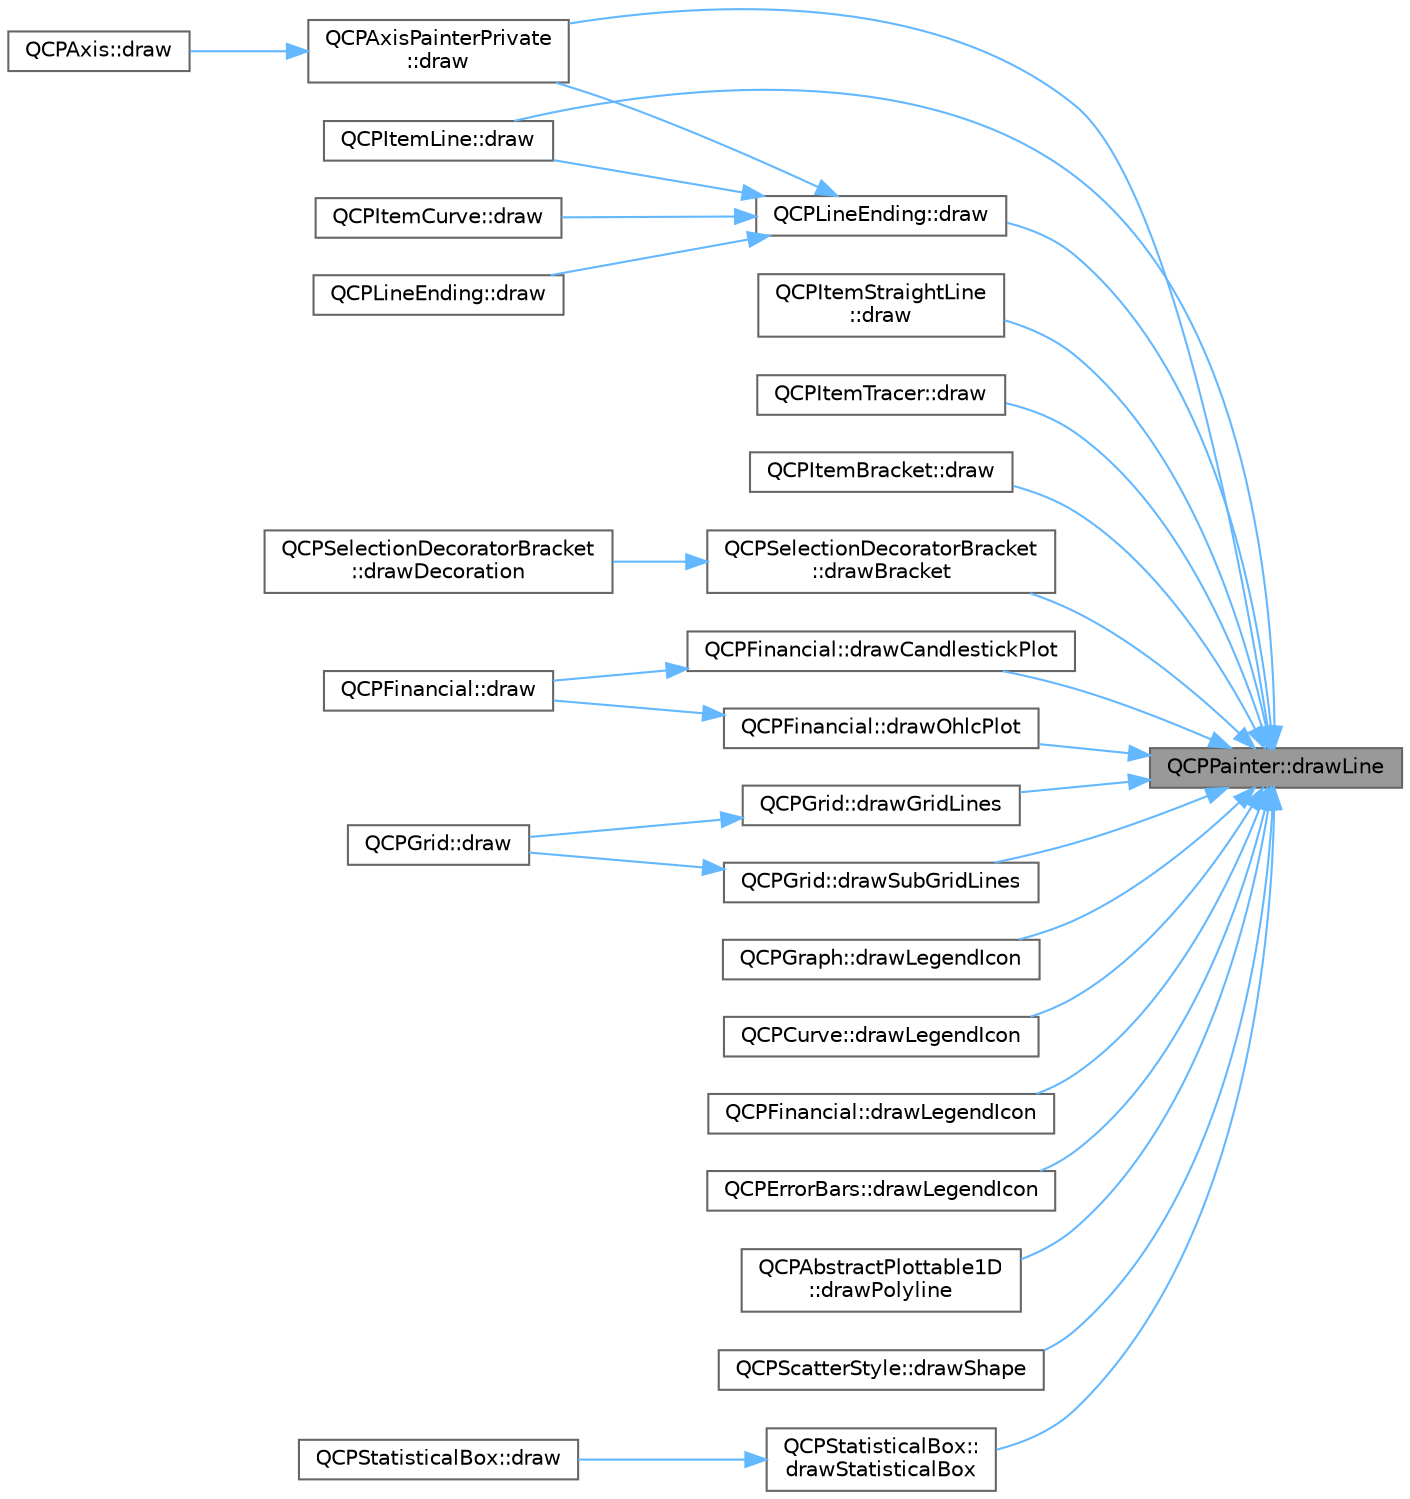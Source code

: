 digraph "QCPPainter::drawLine"
{
 // LATEX_PDF_SIZE
  bgcolor="transparent";
  edge [fontname=Helvetica,fontsize=10,labelfontname=Helvetica,labelfontsize=10];
  node [fontname=Helvetica,fontsize=10,shape=box,height=0.2,width=0.4];
  rankdir="RL";
  Node1 [label="QCPPainter::drawLine",height=0.2,width=0.4,color="gray40", fillcolor="grey60", style="filled", fontcolor="black",tooltip=" "];
  Node1 -> Node2 [dir="back",color="steelblue1",style="solid"];
  Node2 [label="QCPAxisPainterPrivate\l::draw",height=0.2,width=0.4,color="grey40", fillcolor="white", style="filled",URL="$class_q_c_p_axis_painter_private.html#a0207a99bdf9c4f70af20928898ddc2fc",tooltip=" "];
  Node2 -> Node3 [dir="back",color="steelblue1",style="solid"];
  Node3 [label="QCPAxis::draw",height=0.2,width=0.4,color="grey40", fillcolor="white", style="filled",URL="$class_q_c_p_axis.html#ac15ebb4225ca5212d8e5fffae481bc9b",tooltip=" "];
  Node1 -> Node4 [dir="back",color="steelblue1",style="solid"];
  Node4 [label="QCPItemStraightLine\l::draw",height=0.2,width=0.4,color="grey40", fillcolor="white", style="filled",URL="$class_q_c_p_item_straight_line.html#acbc84ad219bf4845152e4e2202fcaa3c",tooltip=" "];
  Node1 -> Node5 [dir="back",color="steelblue1",style="solid"];
  Node5 [label="QCPItemLine::draw",height=0.2,width=0.4,color="grey40", fillcolor="white", style="filled",URL="$class_q_c_p_item_line.html#ae184140b61b2ef5b8edde76304447200",tooltip=" "];
  Node1 -> Node6 [dir="back",color="steelblue1",style="solid"];
  Node6 [label="QCPItemTracer::draw",height=0.2,width=0.4,color="grey40", fillcolor="white", style="filled",URL="$class_q_c_p_item_tracer.html#a11f187ffea436434f3b5cfc387811967",tooltip=" "];
  Node1 -> Node7 [dir="back",color="steelblue1",style="solid"];
  Node7 [label="QCPItemBracket::draw",height=0.2,width=0.4,color="grey40", fillcolor="white", style="filled",URL="$class_q_c_p_item_bracket.html#a942a3978aea44a2fc7b4383f2bf6d417",tooltip=" "];
  Node1 -> Node8 [dir="back",color="steelblue1",style="solid"];
  Node8 [label="QCPLineEnding::draw",height=0.2,width=0.4,color="grey40", fillcolor="white", style="filled",URL="$class_q_c_p_line_ending.html#a4f45db54f2aba03acf055e29aec1e8e7",tooltip=" "];
  Node8 -> Node2 [dir="back",color="steelblue1",style="solid"];
  Node8 -> Node5 [dir="back",color="steelblue1",style="solid"];
  Node8 -> Node9 [dir="back",color="steelblue1",style="solid"];
  Node9 [label="QCPItemCurve::draw",height=0.2,width=0.4,color="grey40", fillcolor="white", style="filled",URL="$class_q_c_p_item_curve.html#a856ae61de18278847ba5e0e357bf68f2",tooltip=" "];
  Node8 -> Node10 [dir="back",color="steelblue1",style="solid"];
  Node10 [label="QCPLineEnding::draw",height=0.2,width=0.4,color="grey40", fillcolor="white", style="filled",URL="$class_q_c_p_line_ending.html#af7ac30a81ba85b9bded148c6ec387391",tooltip=" "];
  Node1 -> Node11 [dir="back",color="steelblue1",style="solid"];
  Node11 [label="QCPSelectionDecoratorBracket\l::drawBracket",height=0.2,width=0.4,color="grey40", fillcolor="white", style="filled",URL="$class_q_c_p_selection_decorator_bracket.html#a57b65b5508d5bd0f27c9318f3d4646be",tooltip=" "];
  Node11 -> Node12 [dir="back",color="steelblue1",style="solid"];
  Node12 [label="QCPSelectionDecoratorBracket\l::drawDecoration",height=0.2,width=0.4,color="grey40", fillcolor="white", style="filled",URL="$class_q_c_p_selection_decorator_bracket.html#a9ebe2e729b5012c0a995d788f87fac22",tooltip=" "];
  Node1 -> Node13 [dir="back",color="steelblue1",style="solid"];
  Node13 [label="QCPFinancial::drawCandlestickPlot",height=0.2,width=0.4,color="grey40", fillcolor="white", style="filled",URL="$class_q_c_p_financial.html#ade6b703369d8acb3bfa0b8e244df4b06",tooltip=" "];
  Node13 -> Node14 [dir="back",color="steelblue1",style="solid"];
  Node14 [label="QCPFinancial::draw",height=0.2,width=0.4,color="grey40", fillcolor="white", style="filled",URL="$class_q_c_p_financial.html#a4d62b7a618d609321adb5f5f1e31f446",tooltip=" "];
  Node1 -> Node15 [dir="back",color="steelblue1",style="solid"];
  Node15 [label="QCPGrid::drawGridLines",height=0.2,width=0.4,color="grey40", fillcolor="white", style="filled",URL="$class_q_c_p_grid.html#aee4e95d54acabbe298d6dda0dd86c0a4",tooltip=" "];
  Node15 -> Node16 [dir="back",color="steelblue1",style="solid"];
  Node16 [label="QCPGrid::draw",height=0.2,width=0.4,color="grey40", fillcolor="white", style="filled",URL="$class_q_c_p_grid.html#aad9a312d998e2d170956334d4cb80be2",tooltip=" "];
  Node1 -> Node17 [dir="back",color="steelblue1",style="solid"];
  Node17 [label="QCPGraph::drawLegendIcon",height=0.2,width=0.4,color="grey40", fillcolor="white", style="filled",URL="$class_q_c_p_graph.html#a6efbab06c400bdb15e28b2d0a4ecc18a",tooltip=" "];
  Node1 -> Node18 [dir="back",color="steelblue1",style="solid"];
  Node18 [label="QCPCurve::drawLegendIcon",height=0.2,width=0.4,color="grey40", fillcolor="white", style="filled",URL="$class_q_c_p_curve.html#aac6e94afbce4002d2cd7793250154e84",tooltip=" "];
  Node1 -> Node19 [dir="back",color="steelblue1",style="solid"];
  Node19 [label="QCPFinancial::drawLegendIcon",height=0.2,width=0.4,color="grey40", fillcolor="white", style="filled",URL="$class_q_c_p_financial.html#a53f6ef2cddb650993f04c66e39a04942",tooltip=" "];
  Node1 -> Node20 [dir="back",color="steelblue1",style="solid"];
  Node20 [label="QCPErrorBars::drawLegendIcon",height=0.2,width=0.4,color="grey40", fillcolor="white", style="filled",URL="$class_q_c_p_error_bars.html#a20f5d292e66103f26bca00b11ce417b4",tooltip=" "];
  Node1 -> Node21 [dir="back",color="steelblue1",style="solid"];
  Node21 [label="QCPFinancial::drawOhlcPlot",height=0.2,width=0.4,color="grey40", fillcolor="white", style="filled",URL="$class_q_c_p_financial.html#a2c77aab636f6bce6e0407b3f94e90d08",tooltip=" "];
  Node21 -> Node14 [dir="back",color="steelblue1",style="solid"];
  Node1 -> Node22 [dir="back",color="steelblue1",style="solid"];
  Node22 [label="QCPAbstractPlottable1D\l::drawPolyline",height=0.2,width=0.4,color="grey40", fillcolor="white", style="filled",URL="$class_q_c_p_abstract_plottable1_d.html#a7adc6c3cccebb5341f11e0c2b7d54206",tooltip=" "];
  Node1 -> Node23 [dir="back",color="steelblue1",style="solid"];
  Node23 [label="QCPScatterStyle::drawShape",height=0.2,width=0.4,color="grey40", fillcolor="white", style="filled",URL="$class_q_c_p_scatter_style.html#a95c297b114c77c22428ef40f54620ddf",tooltip=" "];
  Node1 -> Node24 [dir="back",color="steelblue1",style="solid"];
  Node24 [label="QCPStatisticalBox::\ldrawStatisticalBox",height=0.2,width=0.4,color="grey40", fillcolor="white", style="filled",URL="$class_q_c_p_statistical_box.html#a02dc6b561be8203d460d7263da74b8a9",tooltip=" "];
  Node24 -> Node25 [dir="back",color="steelblue1",style="solid"];
  Node25 [label="QCPStatisticalBox::draw",height=0.2,width=0.4,color="grey40", fillcolor="white", style="filled",URL="$class_q_c_p_statistical_box.html#afcff35fa79728cfe10e80e0702014fea",tooltip=" "];
  Node1 -> Node26 [dir="back",color="steelblue1",style="solid"];
  Node26 [label="QCPGrid::drawSubGridLines",height=0.2,width=0.4,color="grey40", fillcolor="white", style="filled",URL="$class_q_c_p_grid.html#a751ce8aef815bcc9193432a30c8b6b6e",tooltip=" "];
  Node26 -> Node16 [dir="back",color="steelblue1",style="solid"];
}
